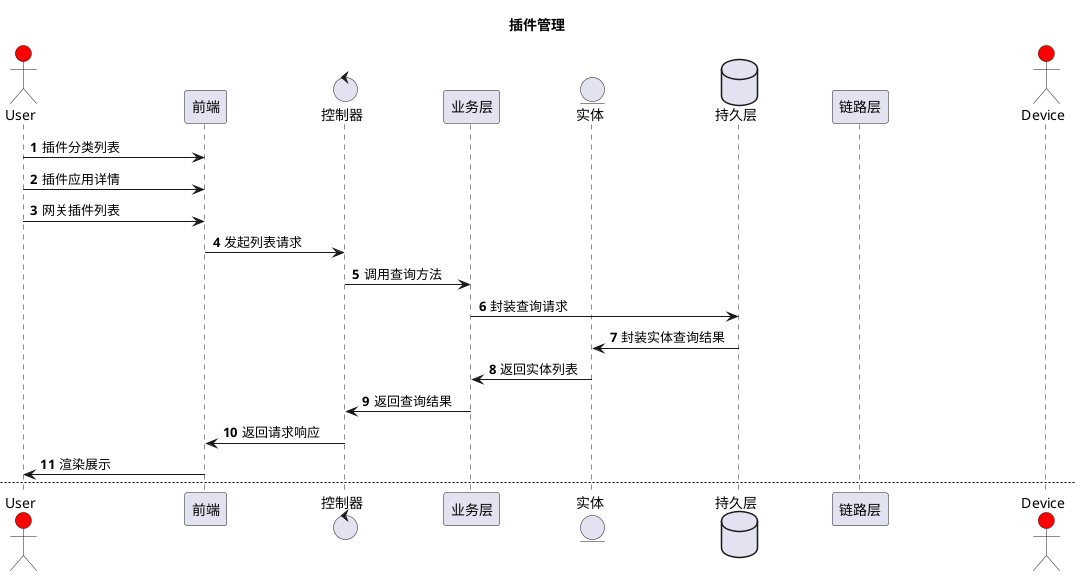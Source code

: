 @startuml
'https://plantuml.com/sequence-diagram

actor User #red
participant "前端"
control     控制器
participant "业务层"
entity      实体
database    持久层

autonumber

title 插件管理
User -> 前端: 插件分类列表
User -> 前端: 插件应用详情
User -> 前端: 网关插件列表
前端 -> 控制器: 发起列表请求
控制器-> 业务层: 调用查询方法
业务层-> 持久层: 封装查询请求
持久层-> 实体: 封装实体查询结果
实体 ->业务层: 返回实体列表
业务层 ->控制器: 返回查询结果
控制器->前端: 返回请求响应
前端->User: 渲染展示

newpage 固件包管理
autonumber

User -> 前端: 添加网关/插件/驱动固件
前端 -> 控制器: 发起添加请求
控制器-> 业务层: 调用数据库存储
业务层-> 持久层: 封装保存请i去
持久层-> 实体: 返回添加结果
实体 ->业务层: 返回实体
业务层 ->控制器: 返回添加实体
控制器->前端: 返回请求响应
前端->User: 渲染展示
User -> 前端: 查询网关/插件/驱动固件
前端 -> 控制器: 发起列表请求
控制器-> 业务层: 调用查询方法
业务层-> 持久层: 封装查询请求
持久层-> 实体: 封装实体查询结果
实体 ->业务层: 返回实体列表
业务层 ->控制器: 返回查询结果
控制器->前端: 返回请求响应
前端->User: 渲染展示

newpage 升级任务管理

autonumber

participant "链路层"
actor Device #red

User -> 前端: 添加固件升级任务
前端 -> 控制器: 发起创建升级任务
控制器-> 业务层: 发起创建任务
业务层-> 持久层: 任务保存
业务层-> 链路层: 发送升级任务到设备
链路层 ->Device: 设备下载升级包进行升级
Device ->链路层: 返回升级任务结果
链路层->持久层: 更新任务信息
Device ->链路层: 上线事件
链路层-> 业务层: 设备固件信息
业务层 ->链路层: 检查固件任务，发布待升级任务
链路层 ->Device: 设备下载升级包进行升级
Device ->链路层: 返回升级任务结果
链路层->持久层: 更新任务信息
User -> 前端: 查询升级任务详情
前端 -> 控制器: 发起列表请求
控制器-> 业务层: 调用查询方法
业务层-> 持久层: 封装查询请求
持久层-> 实体: 封装实体查询结果
实体 ->业务层: 返回实体列表
业务层 ->控制器: 返回查询结果
控制器->前端: 返回请求响应
前端->User: 渲染展示

@enduml
